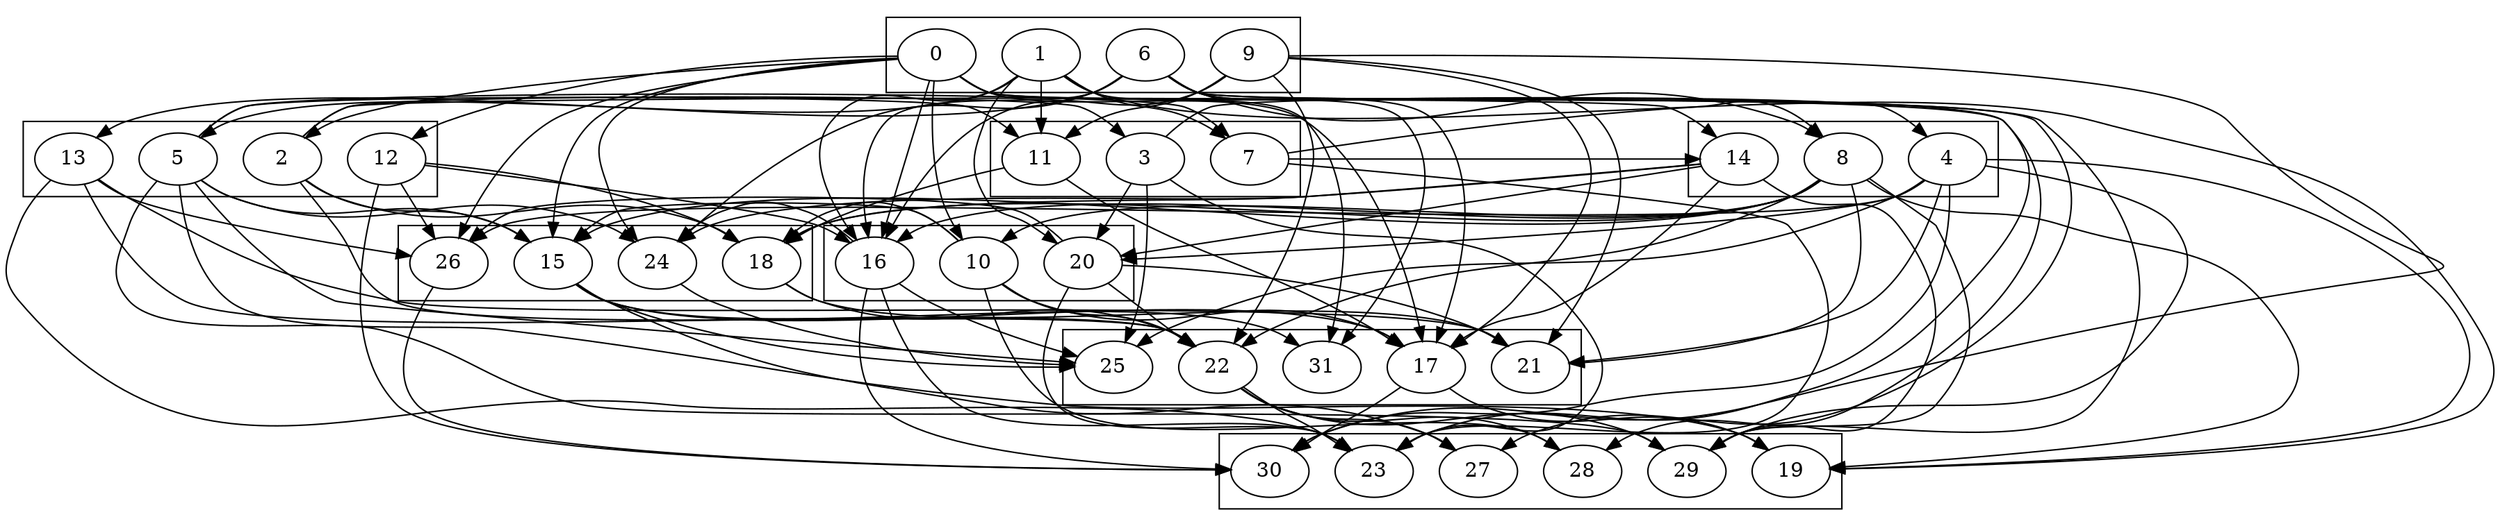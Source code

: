 digraph demo {
0->2
0->10
0->12
0->15
0->16
0->17
0->24
0->26
0->28
0->29
1->5
1->7
1->11
1->16
1->19
1->20
1->31
2->3
2->14
2->15
2->18
2->22
3->4
3->20
3->23
3->25
4->19
4->20
4->21
4->25
4->26
4->29
4->30
5->7
5->11
5->15
5->19
5->24
5->25
5->29
6->8
6->13
6->16
6->17
6->23
6->24
6->27
6->31
7->8
7->14
7->23
8->10
8->15
8->16
8->18
8->19
8->21
8->22
8->29
9->11
9->16
9->17
9->21
9->22
9->30
10->15
10->17
10->18
10->22
10->28
11->17
11->18
12->16
12->18
12->26
12->30
13->21
13->22
13->23
13->26
14->17
14->18
14->20
14->24
14->29
15->17
15->25
15->27
15->31
16->23
16->24
16->25
16->30
17->19
17->30
18->21
18->22
20->21
20->22
20->23
20->26
22->23
22->27
22->28
22->29
24->25
26->30
subgraph cluster0 {
0
1
6
9
}
subgraph cluster1 {
2
12
5
13
}
subgraph cluster2 {
7
11
3
}
subgraph cluster3 {
14
4
8
}
subgraph cluster4 {
10
16
20
}
subgraph cluster5 {
15
24
26
18
}
subgraph cluster6 {
17
31
22
25
21
}
subgraph cluster7 {
28
29
19
23
30
27
}
}